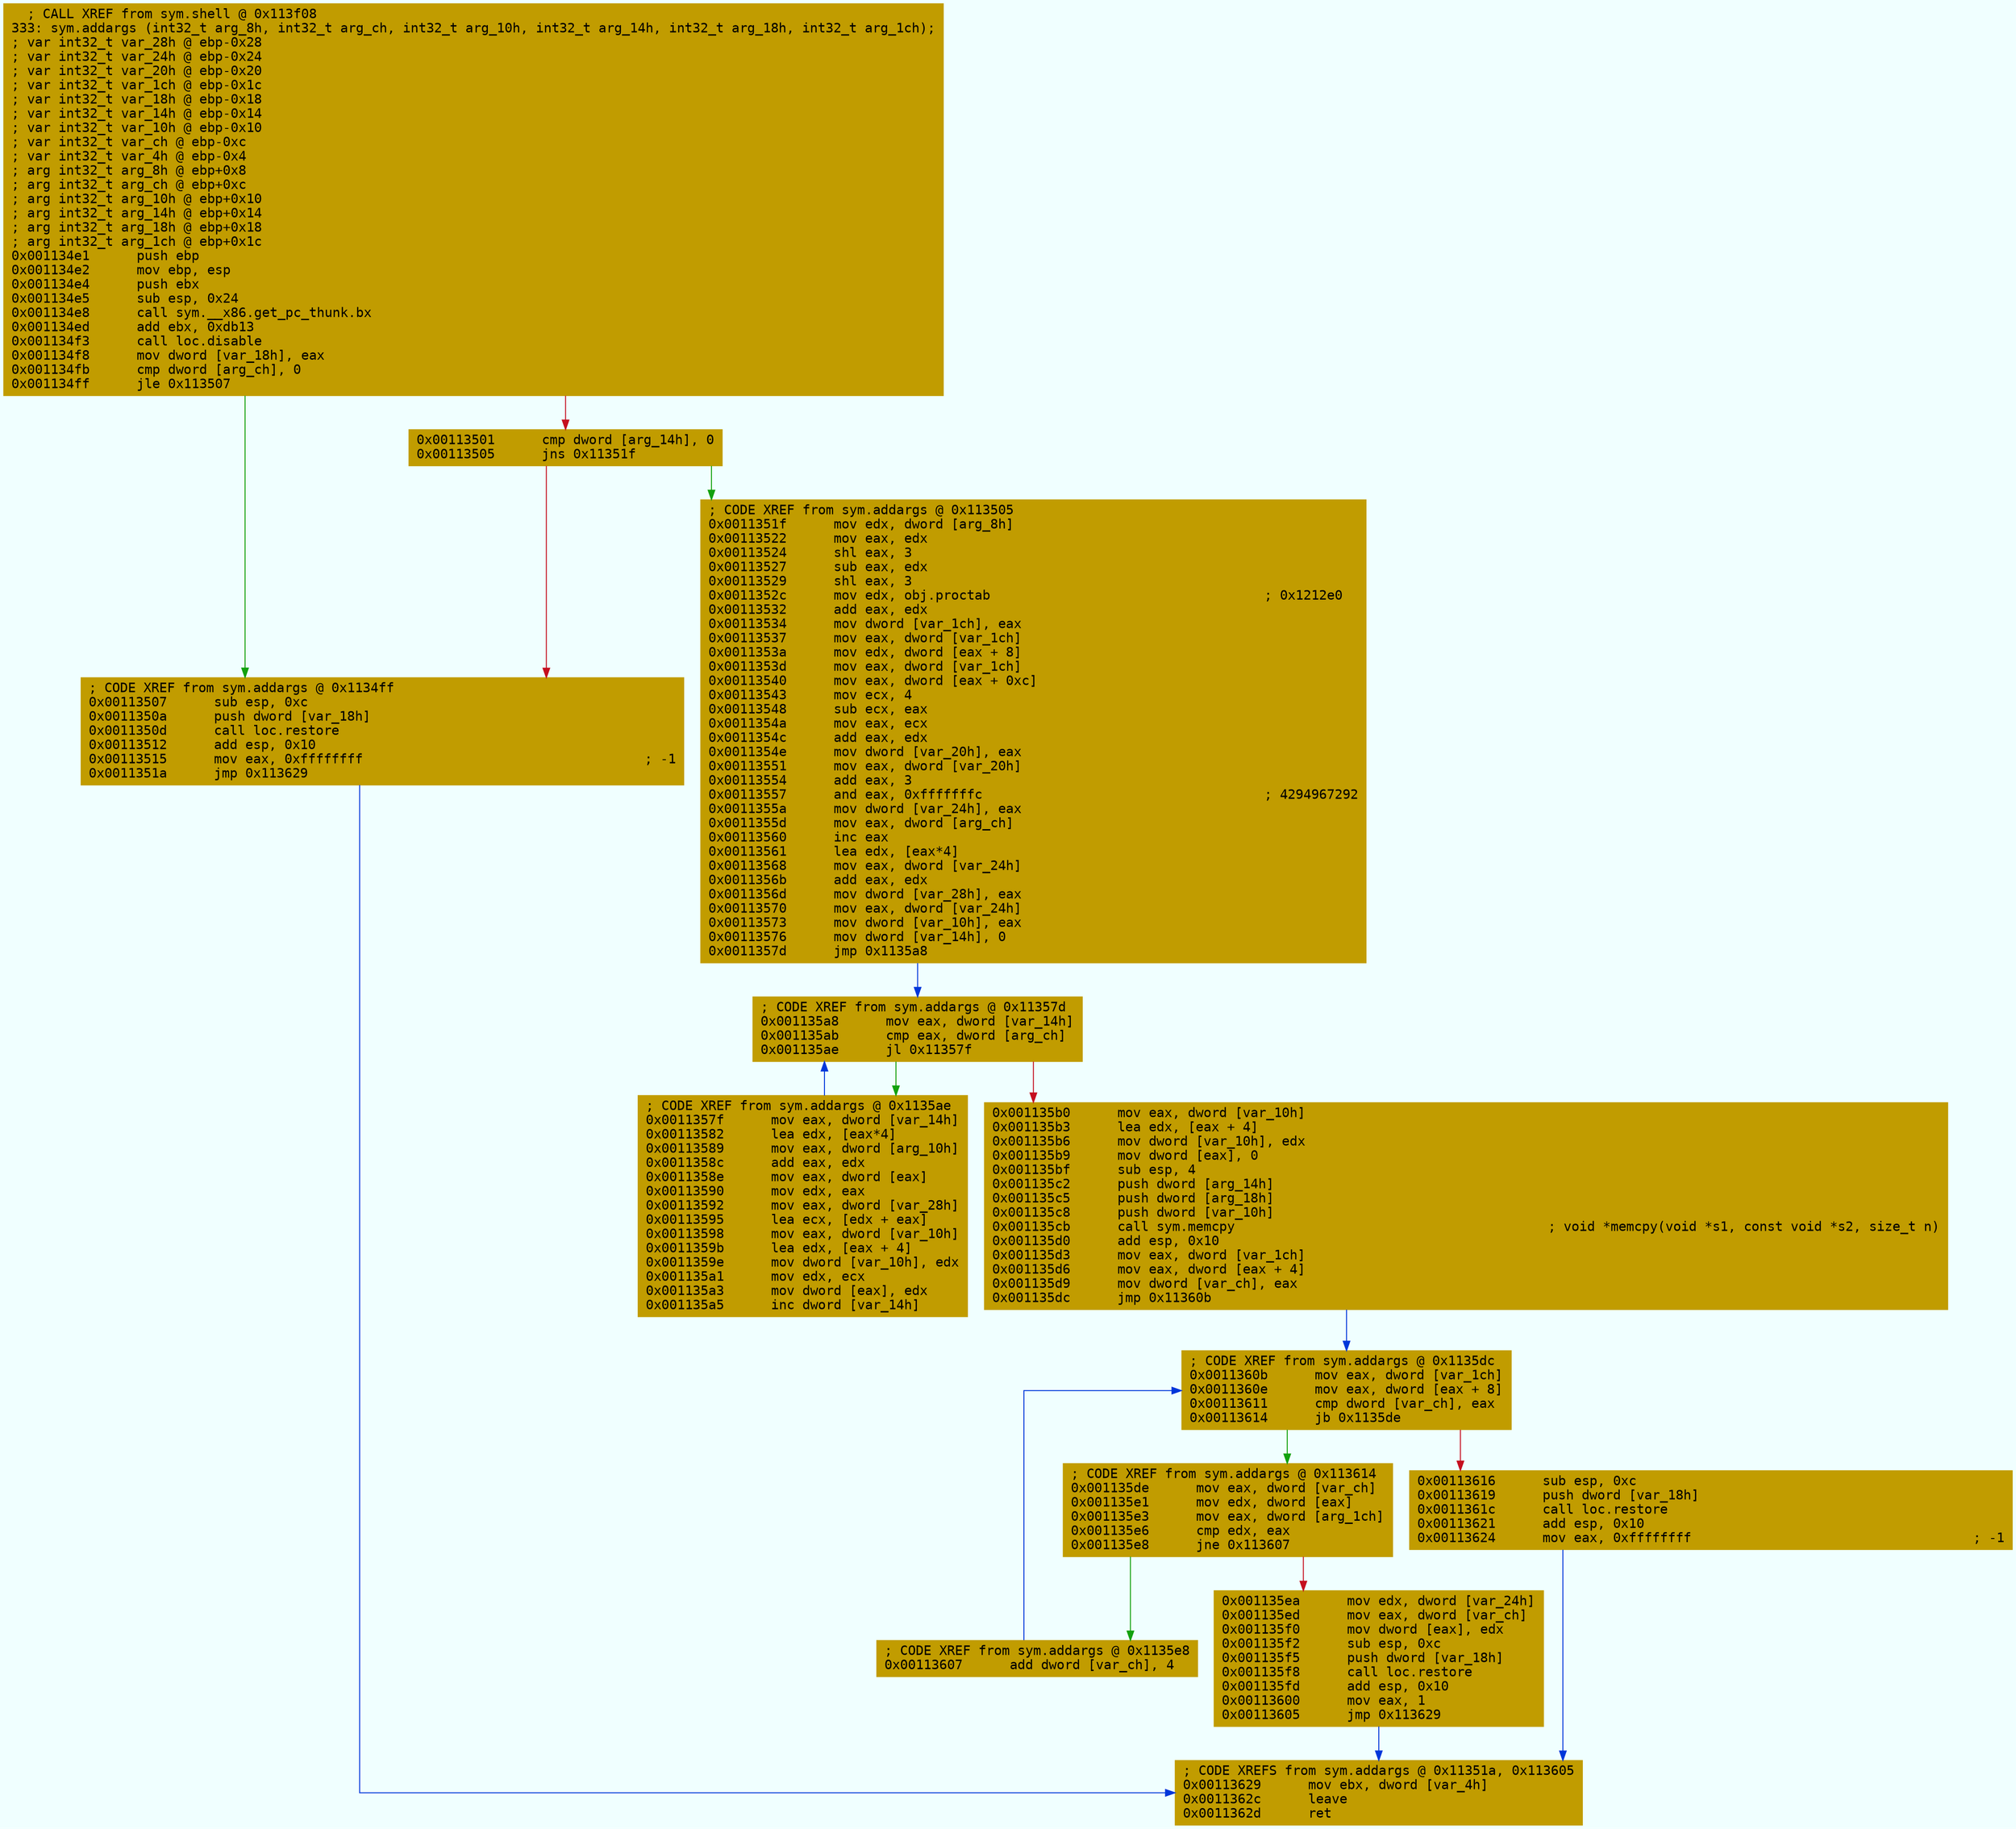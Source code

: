 digraph code {
	graph [bgcolor=azure fontsize=8 fontname="Courier" splines="ortho"];
	node [fillcolor=gray style=filled shape=box];
	edge [arrowhead="normal"];
	"0x001134e1" [URL="sym.addargs/0x001134e1", fillcolor="#c19c00",color="#c19c00", fontname="Courier",label="  ; CALL XREF from sym.shell @ 0x113f08\l333: sym.addargs (int32_t arg_8h, int32_t arg_ch, int32_t arg_10h, int32_t arg_14h, int32_t arg_18h, int32_t arg_1ch);\l; var int32_t var_28h @ ebp-0x28\l; var int32_t var_24h @ ebp-0x24\l; var int32_t var_20h @ ebp-0x20\l; var int32_t var_1ch @ ebp-0x1c\l; var int32_t var_18h @ ebp-0x18\l; var int32_t var_14h @ ebp-0x14\l; var int32_t var_10h @ ebp-0x10\l; var int32_t var_ch @ ebp-0xc\l; var int32_t var_4h @ ebp-0x4\l; arg int32_t arg_8h @ ebp+0x8\l; arg int32_t arg_ch @ ebp+0xc\l; arg int32_t arg_10h @ ebp+0x10\l; arg int32_t arg_14h @ ebp+0x14\l; arg int32_t arg_18h @ ebp+0x18\l; arg int32_t arg_1ch @ ebp+0x1c\l0x001134e1      push ebp\l0x001134e2      mov ebp, esp\l0x001134e4      push ebx\l0x001134e5      sub esp, 0x24\l0x001134e8      call sym.__x86.get_pc_thunk.bx\l0x001134ed      add ebx, 0xdb13\l0x001134f3      call loc.disable\l0x001134f8      mov dword [var_18h], eax\l0x001134fb      cmp dword [arg_ch], 0\l0x001134ff      jle 0x113507\l"]
	"0x00113501" [URL="sym.addargs/0x00113501", fillcolor="#c19c00",color="#c19c00", fontname="Courier",label="0x00113501      cmp dword [arg_14h], 0\l0x00113505      jns 0x11351f\l"]
	"0x00113507" [URL="sym.addargs/0x00113507", fillcolor="#c19c00",color="#c19c00", fontname="Courier",label="; CODE XREF from sym.addargs @ 0x1134ff\l0x00113507      sub esp, 0xc\l0x0011350a      push dword [var_18h]\l0x0011350d      call loc.restore\l0x00113512      add esp, 0x10\l0x00113515      mov eax, 0xffffffff                                    ; -1\l0x0011351a      jmp 0x113629\l"]
	"0x0011351f" [URL="sym.addargs/0x0011351f", fillcolor="#c19c00",color="#c19c00", fontname="Courier",label="; CODE XREF from sym.addargs @ 0x113505\l0x0011351f      mov edx, dword [arg_8h]\l0x00113522      mov eax, edx\l0x00113524      shl eax, 3\l0x00113527      sub eax, edx\l0x00113529      shl eax, 3\l0x0011352c      mov edx, obj.proctab                                   ; 0x1212e0\l0x00113532      add eax, edx\l0x00113534      mov dword [var_1ch], eax\l0x00113537      mov eax, dword [var_1ch]\l0x0011353a      mov edx, dword [eax + 8]\l0x0011353d      mov eax, dword [var_1ch]\l0x00113540      mov eax, dword [eax + 0xc]\l0x00113543      mov ecx, 4\l0x00113548      sub ecx, eax\l0x0011354a      mov eax, ecx\l0x0011354c      add eax, edx\l0x0011354e      mov dword [var_20h], eax\l0x00113551      mov eax, dword [var_20h]\l0x00113554      add eax, 3\l0x00113557      and eax, 0xfffffffc                                    ; 4294967292\l0x0011355a      mov dword [var_24h], eax\l0x0011355d      mov eax, dword [arg_ch]\l0x00113560      inc eax\l0x00113561      lea edx, [eax*4]\l0x00113568      mov eax, dword [var_24h]\l0x0011356b      add eax, edx\l0x0011356d      mov dword [var_28h], eax\l0x00113570      mov eax, dword [var_24h]\l0x00113573      mov dword [var_10h], eax\l0x00113576      mov dword [var_14h], 0\l0x0011357d      jmp 0x1135a8\l"]
	"0x0011357f" [URL="sym.addargs/0x0011357f", fillcolor="#c19c00",color="#c19c00", fontname="Courier",label="; CODE XREF from sym.addargs @ 0x1135ae\l0x0011357f      mov eax, dword [var_14h]\l0x00113582      lea edx, [eax*4]\l0x00113589      mov eax, dword [arg_10h]\l0x0011358c      add eax, edx\l0x0011358e      mov eax, dword [eax]\l0x00113590      mov edx, eax\l0x00113592      mov eax, dword [var_28h]\l0x00113595      lea ecx, [edx + eax]\l0x00113598      mov eax, dword [var_10h]\l0x0011359b      lea edx, [eax + 4]\l0x0011359e      mov dword [var_10h], edx\l0x001135a1      mov edx, ecx\l0x001135a3      mov dword [eax], edx\l0x001135a5      inc dword [var_14h]\l"]
	"0x001135a8" [URL="sym.addargs/0x001135a8", fillcolor="#c19c00",color="#c19c00", fontname="Courier",label="; CODE XREF from sym.addargs @ 0x11357d\l0x001135a8      mov eax, dword [var_14h]\l0x001135ab      cmp eax, dword [arg_ch]\l0x001135ae      jl 0x11357f\l"]
	"0x001135b0" [URL="sym.addargs/0x001135b0", fillcolor="#c19c00",color="#c19c00", fontname="Courier",label="0x001135b0      mov eax, dword [var_10h]\l0x001135b3      lea edx, [eax + 4]\l0x001135b6      mov dword [var_10h], edx\l0x001135b9      mov dword [eax], 0\l0x001135bf      sub esp, 4\l0x001135c2      push dword [arg_14h]\l0x001135c5      push dword [arg_18h]\l0x001135c8      push dword [var_10h]\l0x001135cb      call sym.memcpy                                        ; void *memcpy(void *s1, const void *s2, size_t n)\l0x001135d0      add esp, 0x10\l0x001135d3      mov eax, dword [var_1ch]\l0x001135d6      mov eax, dword [eax + 4]\l0x001135d9      mov dword [var_ch], eax\l0x001135dc      jmp 0x11360b\l"]
	"0x001135de" [URL="sym.addargs/0x001135de", fillcolor="#c19c00",color="#c19c00", fontname="Courier",label="; CODE XREF from sym.addargs @ 0x113614\l0x001135de      mov eax, dword [var_ch]\l0x001135e1      mov edx, dword [eax]\l0x001135e3      mov eax, dword [arg_1ch]\l0x001135e6      cmp edx, eax\l0x001135e8      jne 0x113607\l"]
	"0x001135ea" [URL="sym.addargs/0x001135ea", fillcolor="#c19c00",color="#c19c00", fontname="Courier",label="0x001135ea      mov edx, dword [var_24h]\l0x001135ed      mov eax, dword [var_ch]\l0x001135f0      mov dword [eax], edx\l0x001135f2      sub esp, 0xc\l0x001135f5      push dword [var_18h]\l0x001135f8      call loc.restore\l0x001135fd      add esp, 0x10\l0x00113600      mov eax, 1\l0x00113605      jmp 0x113629\l"]
	"0x00113607" [URL="sym.addargs/0x00113607", fillcolor="#c19c00",color="#c19c00", fontname="Courier",label="; CODE XREF from sym.addargs @ 0x1135e8\l0x00113607      add dword [var_ch], 4\l"]
	"0x0011360b" [URL="sym.addargs/0x0011360b", fillcolor="#c19c00",color="#c19c00", fontname="Courier",label="; CODE XREF from sym.addargs @ 0x1135dc\l0x0011360b      mov eax, dword [var_1ch]\l0x0011360e      mov eax, dword [eax + 8]\l0x00113611      cmp dword [var_ch], eax\l0x00113614      jb 0x1135de\l"]
	"0x00113616" [URL="sym.addargs/0x00113616", fillcolor="#c19c00",color="#c19c00", fontname="Courier",label="0x00113616      sub esp, 0xc\l0x00113619      push dword [var_18h]\l0x0011361c      call loc.restore\l0x00113621      add esp, 0x10\l0x00113624      mov eax, 0xffffffff                                    ; -1\l"]
	"0x00113629" [URL="sym.addargs/0x00113629", fillcolor="#c19c00",color="#c19c00", fontname="Courier",label="; CODE XREFS from sym.addargs @ 0x11351a, 0x113605\l0x00113629      mov ebx, dword [var_4h]\l0x0011362c      leave\l0x0011362d      ret\l"]
        "0x001134e1" -> "0x00113507" [color="#13a10e"];
        "0x001134e1" -> "0x00113501" [color="#c50f1f"];
        "0x00113501" -> "0x0011351f" [color="#13a10e"];
        "0x00113501" -> "0x00113507" [color="#c50f1f"];
        "0x00113507" -> "0x00113629" [color="#0037da"];
        "0x0011351f" -> "0x001135a8" [color="#0037da"];
        "0x0011357f" -> "0x001135a8" [color="#0037da"];
        "0x001135a8" -> "0x0011357f" [color="#13a10e"];
        "0x001135a8" -> "0x001135b0" [color="#c50f1f"];
        "0x001135b0" -> "0x0011360b" [color="#0037da"];
        "0x001135de" -> "0x00113607" [color="#13a10e"];
        "0x001135de" -> "0x001135ea" [color="#c50f1f"];
        "0x001135ea" -> "0x00113629" [color="#0037da"];
        "0x00113607" -> "0x0011360b" [color="#0037da"];
        "0x0011360b" -> "0x001135de" [color="#13a10e"];
        "0x0011360b" -> "0x00113616" [color="#c50f1f"];
        "0x00113616" -> "0x00113629" [color="#0037da"];
}
